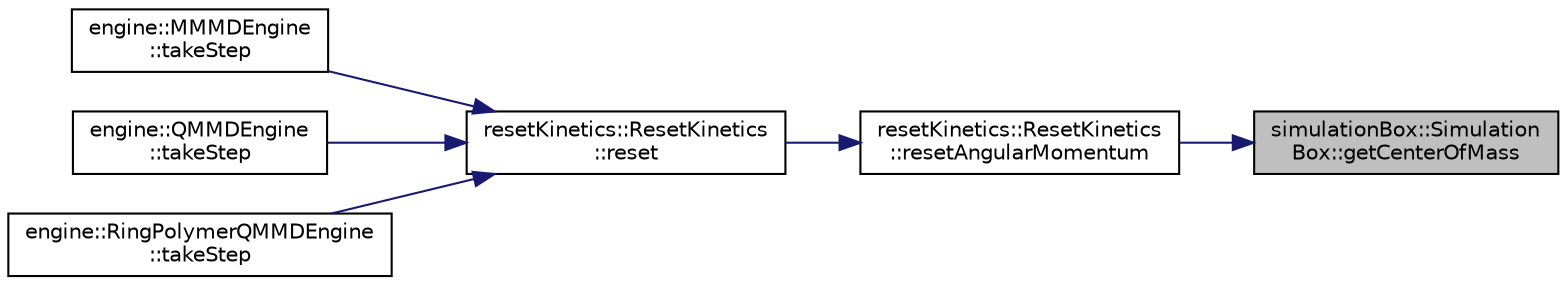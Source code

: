 digraph "simulationBox::SimulationBox::getCenterOfMass"
{
 // LATEX_PDF_SIZE
  edge [fontname="Helvetica",fontsize="10",labelfontname="Helvetica",labelfontsize="10"];
  node [fontname="Helvetica",fontsize="10",shape=record];
  rankdir="RL";
  Node1 [label="simulationBox::Simulation\lBox::getCenterOfMass",height=0.2,width=0.4,color="black", fillcolor="grey75", style="filled", fontcolor="black",tooltip=" "];
  Node1 -> Node2 [dir="back",color="midnightblue",fontsize="10",style="solid",fontname="Helvetica"];
  Node2 [label="resetKinetics::ResetKinetics\l::resetAngularMomentum",height=0.2,width=0.4,color="black", fillcolor="white", style="filled",URL="$classresetKinetics_1_1ResetKinetics.html#a561473679f9c7fe1db86706319ee0b11",tooltip="reset the angular momentum of the system"];
  Node2 -> Node3 [dir="back",color="midnightblue",fontsize="10",style="solid",fontname="Helvetica"];
  Node3 [label="resetKinetics::ResetKinetics\l::reset",height=0.2,width=0.4,color="black", fillcolor="white", style="filled",URL="$classresetKinetics_1_1ResetKinetics.html#a8aa3edd2e77cbbf734575d486e309e80",tooltip="checks to reset angular momentum"];
  Node3 -> Node4 [dir="back",color="midnightblue",fontsize="10",style="solid",fontname="Helvetica"];
  Node4 [label="engine::MMMDEngine\l::takeStep",height=0.2,width=0.4,color="black", fillcolor="white", style="filled",URL="$classengine_1_1MMMDEngine.html#ad19f3e919c2ce95d8ee0486b0eb2805b",tooltip="Takes one step in the simulation."];
  Node3 -> Node5 [dir="back",color="midnightblue",fontsize="10",style="solid",fontname="Helvetica"];
  Node5 [label="engine::QMMDEngine\l::takeStep",height=0.2,width=0.4,color="black", fillcolor="white", style="filled",URL="$classengine_1_1QMMDEngine.html#aa8c0e7286309e6837dcff608d222b2c6",tooltip="Takes one step in a QM MD simulation."];
  Node3 -> Node6 [dir="back",color="midnightblue",fontsize="10",style="solid",fontname="Helvetica"];
  Node6 [label="engine::RingPolymerQMMDEngine\l::takeStep",height=0.2,width=0.4,color="black", fillcolor="white", style="filled",URL="$classengine_1_1RingPolymerQMMDEngine.html#a30b52ffc97929a27201761c29616c9c0",tooltip="Takes one step in a ring polymer QM MD simulation."];
}
